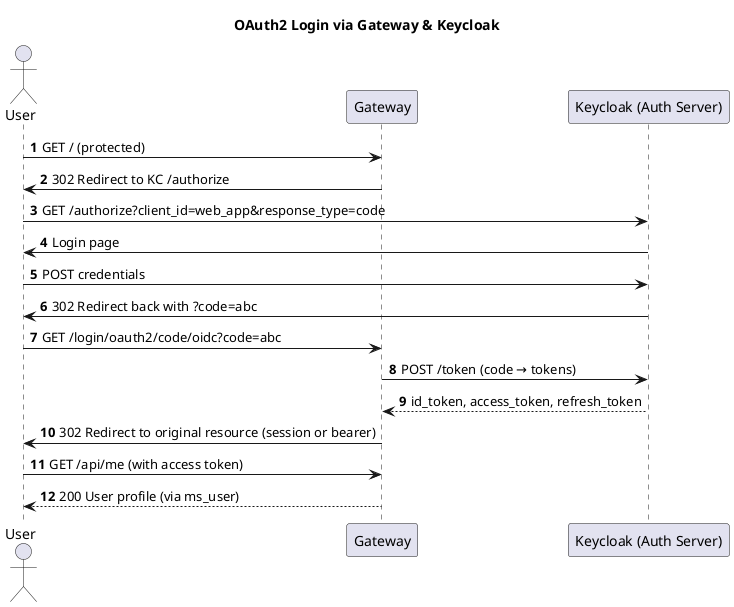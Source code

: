 @startuml TicketSystemArchitecture
title OAuth2 Login via Gateway & Keycloak
autonumber

actor User as U
participant "Gateway" as GW
participant "Keycloak (Auth Server)" as KC

U -> GW: GET / (protected)
GW -> U: 302 Redirect to KC /authorize
U -> KC: GET /authorize?client_id=web_app&response_type=code
KC -> U: Login page
U -> KC: POST credentials
KC -> U: 302 Redirect back with ?code=abc
U -> GW: GET /login/oauth2/code/oidc?code=abc
GW -> KC: POST /token (code → tokens)
KC --> GW: id_token, access_token, refresh_token
GW -> U: 302 Redirect to original resource (session or bearer)
U -> GW: GET /api/me (with access token)
GW --> U: 200 User profile (via ms_user)
@enduml
